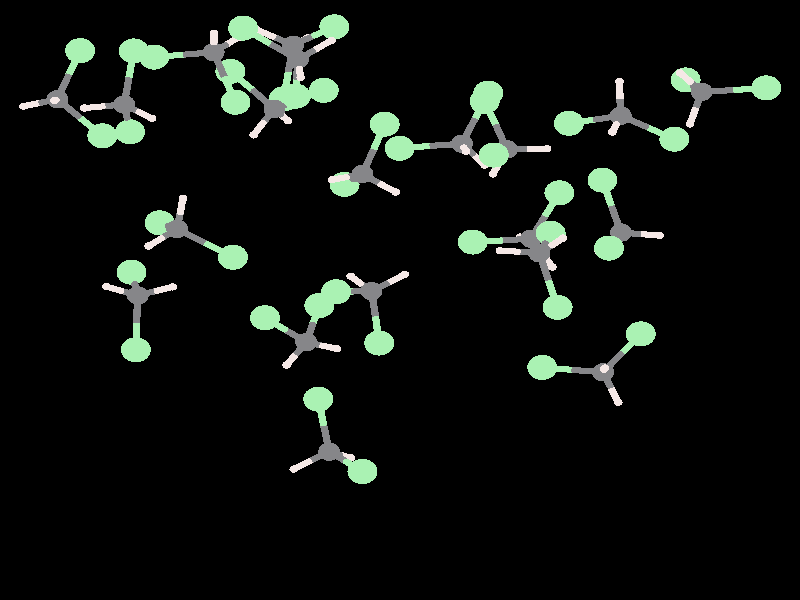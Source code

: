 #include "colors.inc"
#include "finish.inc"

global_settings {assumed_gamma 1 max_trace_level 6}
background {color White transmit 1.0}
camera {orthographic angle 0
  right -21.93*x up 19.66*y
  direction 50.00*z
  location <0,0,50.00> look_at <0,0,0>}


light_source {<  2.00,   3.00,  40.00> color White
  area_light <0.70, 0, 0>, <0, 0.70, 0>, 3, 3
  adaptive 1 jitter}
// no fog
#declare simple = finish {phong 0.7}
#declare pale = finish {ambient 0.5 diffuse 0.85 roughness 0.001 specular 0.200 }
#declare intermediate = finish {ambient 0.3 diffuse 0.6 specular 0.1 roughness 0.04}
#declare vmd = finish {ambient 0.0 diffuse 0.65 phong 0.1 phong_size 40.0 specular 0.5 }
#declare jmol = finish {ambient 0.2 diffuse 0.6 specular 1 roughness 0.001 metallic}
#declare ase2 = finish {ambient 0.05 brilliance 3 diffuse 0.6 metallic specular 0.7 roughness 0.04 reflection 0.15}
#declare ase3 = finish {ambient 0.15 brilliance 2 diffuse 0.6 metallic specular 1.0 roughness 0.001 reflection 0.0}
#declare glass = finish {ambient 0.05 diffuse 0.3 specular 1.0 roughness 0.001}
#declare glass2 = finish {ambient 0.01 diffuse 0.3 specular 1.0 reflection 0.25 roughness 0.001}
#declare Rcell = 0.050;
#declare Rbond = 0.100;

#macro atom(LOC, R, COL, TRANS, FIN)
  sphere{LOC, R texture{pigment{color COL transmit TRANS} finish{FIN}}}
#end
#macro constrain(LOC, R, COL, TRANS FIN)
union{torus{R, Rcell rotate 45*z texture{pigment{color COL transmit TRANS} finish{FIN}}}
     torus{R, Rcell rotate -45*z texture{pigment{color COL transmit TRANS} finish{FIN}}}
     translate LOC}
#end

// no cell vertices
atom(< -2.80,   7.88,  -4.31>, 0.30, rgb <0.24, 0.24, 0.25>, 0.0, jmol) // #0
atom(< -4.30,   8.91,  -4.45>, 0.41, rgb <0.40, 0.89, 0.45>, 0.0, jmol) // #1
atom(< -2.86,   6.68,  -5.63>, 0.41, rgb <0.40, 0.89, 0.45>, 0.0, jmol) // #2
atom(< -2.72,   7.29,  -3.37>, 0.12, rgb <0.91, 0.81, 0.79>, 0.0, jmol) // #3
atom(< -1.88,   8.51,  -4.45>, 0.12, rgb <0.91, 0.81, 0.79>, 0.0, jmol) // #4
atom(< -6.11,   2.33, -12.04>, 0.30, rgb <0.24, 0.24, 0.25>, 0.0, jmol) // #5
atom(< -6.59,   2.53, -13.71>, 0.41, rgb <0.40, 0.89, 0.45>, 0.0, jmol) // #6
atom(< -4.58,   1.40, -11.95>, 0.41, rgb <0.40, 0.89, 0.45>, 0.0, jmol) // #7
atom(< -6.89,   1.77, -11.55>, 0.12, rgb <0.91, 0.81, 0.79>, 0.0, jmol) // #8
atom(< -5.95,   3.33, -11.60>, 0.12, rgb <0.91, 0.81, 0.79>, 0.0, jmol) // #9
atom(< -1.03,   4.13,  -2.97>, 0.30, rgb <0.24, 0.24, 0.25>, 0.0, jmol) // #10
atom(< -0.42,   5.76,  -2.85>, 0.41, rgb <0.40, 0.89, 0.45>, 0.0, jmol) // #11
atom(< -1.52,   3.79,  -4.63>, 0.41, rgb <0.40, 0.89, 0.45>, 0.0, jmol) // #12
atom(< -1.86,   3.94,  -2.28>, 0.12, rgb <0.91, 0.81, 0.79>, 0.0, jmol) // #13
atom(< -0.12,   3.54,  -2.86>, 0.12, rgb <0.91, 0.81, 0.79>, 0.0, jmol) // #14
atom(< -2.57,  -1.38,  -6.16>, 0.30, rgb <0.24, 0.24, 0.25>, 0.0, jmol) // #15
atom(< -3.70,  -0.58,  -5.10>, 0.41, rgb <0.40, 0.89, 0.45>, 0.0, jmol) // #16
atom(< -2.21,  -0.18,  -7.43>, 0.41, rgb <0.40, 0.89, 0.45>, 0.0, jmol) // #17
atom(< -3.11,  -2.13,  -6.54>, 0.12, rgb <0.91, 0.81, 0.79>, 0.0, jmol) // #18
atom(< -1.73,  -1.60,  -5.46>, 0.12, rgb <0.91, 0.81, 0.79>, 0.0, jmol) // #19
atom(< -7.19,   0.15,  -7.04>, 0.30, rgb <0.24, 0.24, 0.25>, 0.0, jmol) // #20
atom(< -7.36,   0.91,  -8.62>, 0.41, rgb <0.40, 0.89, 0.45>, 0.0, jmol) // #21
atom(< -7.24,  -1.63,  -7.17>, 0.41, rgb <0.40, 0.89, 0.45>, 0.0, jmol) // #22
atom(< -8.05,   0.44,  -6.38>, 0.12, rgb <0.91, 0.81, 0.79>, 0.0, jmol) // #23
atom(< -6.23,   0.43,  -6.61>, 0.12, rgb <0.91, 0.81, 0.79>, 0.0, jmol) // #24
atom(< -7.56,   6.41, -15.52>, 0.30, rgb <0.24, 0.24, 0.25>, 0.0, jmol) // #25
atom(< -7.30,   8.16, -15.65>, 0.41, rgb <0.40, 0.89, 0.45>, 0.0, jmol) // #26
atom(< -7.40,   5.51, -17.03>, 0.41, rgb <0.40, 0.89, 0.45>, 0.0, jmol) // #27
atom(< -8.65,   6.29, -15.19>, 0.12, rgb <0.91, 0.81, 0.79>, 0.0, jmol) // #28
atom(< -6.80,   5.95, -14.84>, 0.12, rgb <0.91, 0.81, 0.79>, 0.0, jmol) // #29
atom(<  3.59,   2.01, -16.24>, 0.30, rgb <0.24, 0.24, 0.25>, 0.0, jmol) // #30
atom(<  1.99,   1.90, -15.42>, 0.41, rgb <0.40, 0.89, 0.45>, 0.0, jmol) // #31
atom(<  4.37,   3.51, -15.75>, 0.41, rgb <0.40, 0.89, 0.45>, 0.0, jmol) // #32
atom(<  3.29,   2.06, -17.29>, 0.12, rgb <0.91, 0.81, 0.79>, 0.0, jmol) // #33
atom(<  4.18,   1.08, -16.03>, 0.12, rgb <0.91, 0.81, 0.79>, 0.0, jmol) // #34
atom(<  2.93,   4.94,  -6.39>, 0.30, rgb <0.24, 0.24, 0.25>, 0.0, jmol) // #35
atom(<  2.32,   6.51,  -6.89>, 0.41, rgb <0.40, 0.89, 0.45>, 0.0, jmol) // #36
atom(<  2.57,   4.75,  -4.68>, 0.41, rgb <0.40, 0.89, 0.45>, 0.0, jmol) // #37
atom(<  4.03,   4.96,  -6.48>, 0.12, rgb <0.91, 0.81, 0.79>, 0.0, jmol) // #38
atom(<  2.55,   4.13,  -7.07>, 0.12, rgb <0.91, 0.81, 0.79>, 0.0, jmol) // #39
atom(<  1.70,   5.12, -13.31>, 0.30, rgb <0.24, 0.24, 0.25>, 0.0, jmol) // #40
atom(< -0.01,   4.97, -13.89>, 0.41, rgb <0.40, 0.89, 0.45>, 0.0, jmol) // #41
atom(<  2.42,   6.78, -13.44>, 0.41, rgb <0.40, 0.89, 0.45>, 0.0, jmol) // #42
atom(<  2.32,   4.42, -13.96>, 0.12, rgb <0.91, 0.81, 0.79>, 0.0, jmol) // #43
atom(<  1.81,   4.87, -12.25>, 0.12, rgb <0.91, 0.81, 0.79>, 0.0, jmol) // #44
atom(< -9.39,   6.58, -12.12>, 0.30, rgb <0.24, 0.24, 0.25>, 0.0, jmol) // #45
atom(< -8.16,   5.38, -12.60>, 0.41, rgb <0.40, 0.89, 0.45>, 0.0, jmol) // #46
atom(< -8.77,   8.17, -12.61>, 0.41, rgb <0.40, 0.89, 0.45>, 0.0, jmol) // #47
atom(< -9.47,   6.54, -11.00>, 0.12, rgb <0.91, 0.81, 0.79>, 0.0, jmol) // #48
atom(<-10.32,   6.35, -12.64>, 0.12, rgb <0.91, 0.81, 0.79>, 0.0, jmol) // #49
atom(< -5.11,   8.12,  -9.13>, 0.30, rgb <0.24, 0.24, 0.25>, 0.0, jmol) // #50
atom(< -4.51,   6.48,  -8.72>, 0.41, rgb <0.40, 0.89, 0.45>, 0.0, jmol) // #51
atom(< -6.74,   7.96,  -9.79>, 0.41, rgb <0.40, 0.89, 0.45>, 0.0, jmol) // #52
atom(< -4.44,   8.60,  -9.89>, 0.12, rgb <0.91, 0.81, 0.79>, 0.0, jmol) // #53
atom(< -5.10,   8.74,  -8.22>, 0.12, rgb <0.91, 0.81, 0.79>, 0.0, jmol) // #54
atom(<  3.82,   1.53,  -5.08>, 0.30, rgb <0.24, 0.24, 0.25>, 0.0, jmol) // #55
atom(<  4.32,  -0.24,  -5.18>, 0.41, rgb <0.40, 0.89, 0.45>, 0.0, jmol) // #56
atom(<  4.13,   2.19,  -6.69>, 0.41, rgb <0.40, 0.89, 0.45>, 0.0, jmol) // #57
atom(<  4.47,   2.03,  -4.27>, 0.12, rgb <0.91, 0.81, 0.79>, 0.0, jmol) // #58
atom(<  2.74,   1.62,  -4.77>, 0.12, rgb <0.91, 0.81, 0.79>, 0.0, jmol) // #59
atom(< -1.94,  -4.97,  -9.24>, 0.30, rgb <0.24, 0.24, 0.25>, 0.0, jmol) // #60
atom(< -1.03,  -5.62,  -7.79>, 0.41, rgb <0.40, 0.89, 0.45>, 0.0, jmol) // #61
atom(< -2.24,  -3.25,  -8.92>, 0.41, rgb <0.40, 0.89, 0.45>, 0.0, jmol) // #62
atom(< -2.91,  -5.54,  -9.32>, 0.12, rgb <0.91, 0.81, 0.79>, 0.0, jmol) // #63
atom(< -1.35,  -5.17, -10.19>, 0.12, rgb <0.91, 0.81, 0.79>, 0.0, jmol) // #64
atom(< -3.44,   6.26, -12.16>, 0.30, rgb <0.24, 0.24, 0.25>, 0.0, jmol) // #65
atom(< -2.09,   6.87, -11.08>, 0.41, rgb <0.40, 0.89, 0.45>, 0.0, jmol) // #66
atom(< -4.65,   7.49, -12.80>, 0.41, rgb <0.40, 0.89, 0.45>, 0.0, jmol) // #67
atom(< -4.01,   5.41, -11.60>, 0.12, rgb <0.91, 0.81, 0.79>, 0.0, jmol) // #68
atom(< -3.07,   5.87, -13.09>, 0.12, rgb <0.91, 0.81, 0.79>, 0.0, jmol) // #69
atom(<  8.27,   6.82, -13.87>, 0.30, rgb <0.24, 0.24, 0.25>, 0.0, jmol) // #70
atom(< 10.04,   6.95, -13.56>, 0.41, rgb <0.40, 0.89, 0.45>, 0.0, jmol) // #71
atom(<  7.83,   7.21, -15.55>, 0.41, rgb <0.40, 0.89, 0.45>, 0.0, jmol) // #72
atom(<  7.68,   7.44, -13.18>, 0.12, rgb <0.91, 0.81, 0.79>, 0.0, jmol) // #73
atom(<  7.95,   5.77, -13.70>, 0.12, rgb <0.91, 0.81, 0.79>, 0.0, jmol) // #74
atom(< -0.78,   0.29, -13.92>, 0.30, rgb <0.24, 0.24, 0.25>, 0.0, jmol) // #75
atom(< -1.75,   0.27, -15.37>, 0.41, rgb <0.40, 0.89, 0.45>, 0.0, jmol) // #76
atom(< -0.57,  -1.41, -13.40>, 0.41, rgb <0.40, 0.89, 0.45>, 0.0, jmol) // #77
atom(< -1.35,   0.78, -13.10>, 0.12, rgb <0.91, 0.81, 0.79>, 0.0, jmol) // #78
atom(<  0.13,   0.84, -14.15>, 0.12, rgb <0.91, 0.81, 0.79>, 0.0, jmol) // #79
atom(< -2.93,   8.36, -16.23>, 0.30, rgb <0.24, 0.24, 0.25>, 0.0, jmol) // #80
atom(< -1.80,   8.95, -15.00>, 0.41, rgb <0.40, 0.89, 0.45>, 0.0, jmol) // #81
atom(< -3.19,   6.59, -16.10>, 0.41, rgb <0.40, 0.89, 0.45>, 0.0, jmol) // #82
atom(< -2.53,   8.59, -17.27>, 0.12, rgb <0.91, 0.81, 0.79>, 0.0, jmol) // #83
atom(< -3.92,   8.85, -16.14>, 0.12, rgb <0.91, 0.81, 0.79>, 0.0, jmol) // #84
atom(<  5.57,  -2.37, -12.80>, 0.30, rgb <0.24, 0.24, 0.25>, 0.0, jmol) // #85
atom(<  3.90,  -2.21, -13.44>, 0.41, rgb <0.40, 0.89, 0.45>, 0.0, jmol) // #86
atom(<  6.60,  -1.11, -13.55>, 0.41, rgb <0.40, 0.89, 0.45>, 0.0, jmol) // #87
atom(<  5.98,  -3.35, -13.15>, 0.12, rgb <0.91, 0.81, 0.79>, 0.0, jmol) // #88
atom(<  5.61,  -2.23, -11.72>, 0.12, rgb <0.91, 0.81, 0.79>, 0.0, jmol) // #89
atom(<  6.06,   2.21, -12.17>, 0.30, rgb <0.24, 0.24, 0.25>, 0.0, jmol) // #90
atom(<  5.55,   3.93, -12.51>, 0.41, rgb <0.40, 0.89, 0.45>, 0.0, jmol) // #91
atom(<  5.73,   1.70, -10.45>, 0.41, rgb <0.40, 0.89, 0.45>, 0.0, jmol) // #92
atom(<  7.12,   2.11, -12.38>, 0.12, rgb <0.91, 0.81, 0.79>, 0.0, jmol) // #93
atom(<  5.45,   1.58, -12.83>, 0.12, rgb <0.91, 0.81, 0.79>, 0.0, jmol) // #94
atom(<  6.05,   6.04,  -9.15>, 0.30, rgb <0.24, 0.24, 0.25>, 0.0, jmol) // #95
atom(<  4.63,   5.79, -10.19>, 0.41, rgb <0.40, 0.89, 0.45>, 0.0, jmol) // #96
atom(<  7.52,   5.27,  -9.86>, 0.41, rgb <0.40, 0.89, 0.45>, 0.0, jmol) // #97
atom(<  5.82,   5.50,  -8.22>, 0.12, rgb <0.91, 0.81, 0.79>, 0.0, jmol) // #98
atom(<  6.02,   7.16,  -9.09>, 0.12, rgb <0.91, 0.81, 0.79>, 0.0, jmol) // #99
cylinder {< -2.80,   7.88,  -4.31>, < -2.83,   7.28,  -4.97>, Rbond texture{pigment {color rgb <0.24, 0.24, 0.25> transmit 0.0} finish{jmol}}}
cylinder {< -2.86,   6.68,  -5.63>, < -2.83,   7.28,  -4.97>, Rbond texture{pigment {color rgb <0.40, 0.89, 0.45> transmit 0.0} finish{jmol}}}
cylinder {< -2.80,   7.88,  -4.31>, < -3.55,   8.39,  -4.38>, Rbond texture{pigment {color rgb <0.24, 0.24, 0.25> transmit 0.0} finish{jmol}}}
cylinder {< -4.30,   8.91,  -4.45>, < -3.55,   8.39,  -4.38>, Rbond texture{pigment {color rgb <0.40, 0.89, 0.45> transmit 0.0} finish{jmol}}}
cylinder {< -2.80,   7.88,  -4.31>, < -2.34,   8.19,  -4.38>, Rbond texture{pigment {color rgb <0.24, 0.24, 0.25> transmit 0.0} finish{jmol}}}
cylinder {< -1.88,   8.51,  -4.45>, < -2.34,   8.19,  -4.38>, Rbond texture{pigment {color rgb <0.91, 0.81, 0.79> transmit 0.0} finish{jmol}}}
cylinder {< -2.80,   7.88,  -4.31>, < -2.76,   7.59,  -3.84>, Rbond texture{pigment {color rgb <0.24, 0.24, 0.25> transmit 0.0} finish{jmol}}}
cylinder {< -2.72,   7.29,  -3.37>, < -2.76,   7.59,  -3.84>, Rbond texture{pigment {color rgb <0.91, 0.81, 0.79> transmit 0.0} finish{jmol}}}
cylinder {< -6.11,   2.33, -12.04>, < -6.35,   2.43, -12.87>, Rbond texture{pigment {color rgb <0.24, 0.24, 0.25> transmit 0.0} finish{jmol}}}
cylinder {< -6.59,   2.53, -13.71>, < -6.35,   2.43, -12.87>, Rbond texture{pigment {color rgb <0.40, 0.89, 0.45> transmit 0.0} finish{jmol}}}
cylinder {< -6.11,   2.33, -12.04>, < -6.50,   2.05, -11.79>, Rbond texture{pigment {color rgb <0.24, 0.24, 0.25> transmit 0.0} finish{jmol}}}
cylinder {< -6.89,   1.77, -11.55>, < -6.50,   2.05, -11.79>, Rbond texture{pigment {color rgb <0.91, 0.81, 0.79> transmit 0.0} finish{jmol}}}
cylinder {< -6.11,   2.33, -12.04>, < -6.03,   2.83, -11.82>, Rbond texture{pigment {color rgb <0.24, 0.24, 0.25> transmit 0.0} finish{jmol}}}
cylinder {< -5.95,   3.33, -11.60>, < -6.03,   2.83, -11.82>, Rbond texture{pigment {color rgb <0.91, 0.81, 0.79> transmit 0.0} finish{jmol}}}
cylinder {< -6.11,   2.33, -12.04>, < -5.35,   1.87, -11.99>, Rbond texture{pigment {color rgb <0.24, 0.24, 0.25> transmit 0.0} finish{jmol}}}
cylinder {< -4.58,   1.40, -11.95>, < -5.35,   1.87, -11.99>, Rbond texture{pigment {color rgb <0.40, 0.89, 0.45> transmit 0.0} finish{jmol}}}
cylinder {< -1.03,   4.13,  -2.97>, < -1.44,   4.03,  -2.62>, Rbond texture{pigment {color rgb <0.24, 0.24, 0.25> transmit 0.0} finish{jmol}}}
cylinder {< -1.86,   3.94,  -2.28>, < -1.44,   4.03,  -2.62>, Rbond texture{pigment {color rgb <0.91, 0.81, 0.79> transmit 0.0} finish{jmol}}}
cylinder {< -1.03,   4.13,  -2.97>, < -0.72,   4.94,  -2.91>, Rbond texture{pigment {color rgb <0.24, 0.24, 0.25> transmit 0.0} finish{jmol}}}
cylinder {< -0.42,   5.76,  -2.85>, < -0.72,   4.94,  -2.91>, Rbond texture{pigment {color rgb <0.40, 0.89, 0.45> transmit 0.0} finish{jmol}}}
cylinder {< -1.03,   4.13,  -2.97>, < -1.28,   3.96,  -3.80>, Rbond texture{pigment {color rgb <0.24, 0.24, 0.25> transmit 0.0} finish{jmol}}}
cylinder {< -1.52,   3.79,  -4.63>, < -1.28,   3.96,  -3.80>, Rbond texture{pigment {color rgb <0.40, 0.89, 0.45> transmit 0.0} finish{jmol}}}
cylinder {< -1.03,   4.13,  -2.97>, < -0.58,   3.83,  -2.91>, Rbond texture{pigment {color rgb <0.24, 0.24, 0.25> transmit 0.0} finish{jmol}}}
cylinder {< -0.12,   3.54,  -2.86>, < -0.58,   3.83,  -2.91>, Rbond texture{pigment {color rgb <0.91, 0.81, 0.79> transmit 0.0} finish{jmol}}}
cylinder {< -2.57,  -1.38,  -6.16>, < -3.14,  -0.98,  -5.63>, Rbond texture{pigment {color rgb <0.24, 0.24, 0.25> transmit 0.0} finish{jmol}}}
cylinder {< -3.70,  -0.58,  -5.10>, < -3.14,  -0.98,  -5.63>, Rbond texture{pigment {color rgb <0.40, 0.89, 0.45> transmit 0.0} finish{jmol}}}
cylinder {< -2.57,  -1.38,  -6.16>, < -2.39,  -0.78,  -6.79>, Rbond texture{pigment {color rgb <0.24, 0.24, 0.25> transmit 0.0} finish{jmol}}}
cylinder {< -2.21,  -0.18,  -7.43>, < -2.39,  -0.78,  -6.79>, Rbond texture{pigment {color rgb <0.40, 0.89, 0.45> transmit 0.0} finish{jmol}}}
cylinder {< -2.57,  -1.38,  -6.16>, < -2.84,  -1.76,  -6.35>, Rbond texture{pigment {color rgb <0.24, 0.24, 0.25> transmit 0.0} finish{jmol}}}
cylinder {< -3.11,  -2.13,  -6.54>, < -2.84,  -1.76,  -6.35>, Rbond texture{pigment {color rgb <0.91, 0.81, 0.79> transmit 0.0} finish{jmol}}}
cylinder {< -2.57,  -1.38,  -6.16>, < -2.15,  -1.49,  -5.81>, Rbond texture{pigment {color rgb <0.24, 0.24, 0.25> transmit 0.0} finish{jmol}}}
cylinder {< -1.73,  -1.60,  -5.46>, < -2.15,  -1.49,  -5.81>, Rbond texture{pigment {color rgb <0.91, 0.81, 0.79> transmit 0.0} finish{jmol}}}
cylinder {< -7.19,   0.15,  -7.04>, < -7.27,   0.53,  -7.83>, Rbond texture{pigment {color rgb <0.24, 0.24, 0.25> transmit 0.0} finish{jmol}}}
cylinder {< -7.36,   0.91,  -8.62>, < -7.27,   0.53,  -7.83>, Rbond texture{pigment {color rgb <0.40, 0.89, 0.45> transmit 0.0} finish{jmol}}}
cylinder {< -7.19,   0.15,  -7.04>, < -7.62,   0.29,  -6.71>, Rbond texture{pigment {color rgb <0.24, 0.24, 0.25> transmit 0.0} finish{jmol}}}
cylinder {< -8.05,   0.44,  -6.38>, < -7.62,   0.29,  -6.71>, Rbond texture{pigment {color rgb <0.91, 0.81, 0.79> transmit 0.0} finish{jmol}}}
cylinder {< -7.19,   0.15,  -7.04>, < -6.71,   0.29,  -6.82>, Rbond texture{pigment {color rgb <0.24, 0.24, 0.25> transmit 0.0} finish{jmol}}}
cylinder {< -6.23,   0.43,  -6.61>, < -6.71,   0.29,  -6.82>, Rbond texture{pigment {color rgb <0.91, 0.81, 0.79> transmit 0.0} finish{jmol}}}
cylinder {< -7.19,   0.15,  -7.04>, < -7.22,  -0.74,  -7.11>, Rbond texture{pigment {color rgb <0.24, 0.24, 0.25> transmit 0.0} finish{jmol}}}
cylinder {< -7.24,  -1.63,  -7.17>, < -7.22,  -0.74,  -7.11>, Rbond texture{pigment {color rgb <0.40, 0.89, 0.45> transmit 0.0} finish{jmol}}}
cylinder {< -7.56,   6.41, -15.52>, < -7.43,   7.29, -15.58>, Rbond texture{pigment {color rgb <0.24, 0.24, 0.25> transmit 0.0} finish{jmol}}}
cylinder {< -7.30,   8.16, -15.65>, < -7.43,   7.29, -15.58>, Rbond texture{pigment {color rgb <0.40, 0.89, 0.45> transmit 0.0} finish{jmol}}}
cylinder {< -7.56,   6.41, -15.52>, < -8.10,   6.35, -15.35>, Rbond texture{pigment {color rgb <0.24, 0.24, 0.25> transmit 0.0} finish{jmol}}}
cylinder {< -8.65,   6.29, -15.19>, < -8.10,   6.35, -15.35>, Rbond texture{pigment {color rgb <0.91, 0.81, 0.79> transmit 0.0} finish{jmol}}}
cylinder {< -7.56,   6.41, -15.52>, < -7.18,   6.18, -15.18>, Rbond texture{pigment {color rgb <0.24, 0.24, 0.25> transmit 0.0} finish{jmol}}}
cylinder {< -6.80,   5.95, -14.84>, < -7.18,   6.18, -15.18>, Rbond texture{pigment {color rgb <0.91, 0.81, 0.79> transmit 0.0} finish{jmol}}}
cylinder {< -7.56,   6.41, -15.52>, < -7.48,   5.96, -16.27>, Rbond texture{pigment {color rgb <0.24, 0.24, 0.25> transmit 0.0} finish{jmol}}}
cylinder {< -7.40,   5.51, -17.03>, < -7.48,   5.96, -16.27>, Rbond texture{pigment {color rgb <0.40, 0.89, 0.45> transmit 0.0} finish{jmol}}}
cylinder {<  3.59,   2.01, -16.24>, <  2.79,   1.95, -15.83>, Rbond texture{pigment {color rgb <0.24, 0.24, 0.25> transmit 0.0} finish{jmol}}}
cylinder {<  1.99,   1.90, -15.42>, <  2.79,   1.95, -15.83>, Rbond texture{pigment {color rgb <0.40, 0.89, 0.45> transmit 0.0} finish{jmol}}}
cylinder {<  3.59,   2.01, -16.24>, <  3.44,   2.04, -16.77>, Rbond texture{pigment {color rgb <0.24, 0.24, 0.25> transmit 0.0} finish{jmol}}}
cylinder {<  3.29,   2.06, -17.29>, <  3.44,   2.04, -16.77>, Rbond texture{pigment {color rgb <0.91, 0.81, 0.79> transmit 0.0} finish{jmol}}}
cylinder {<  3.59,   2.01, -16.24>, <  3.89,   1.54, -16.13>, Rbond texture{pigment {color rgb <0.24, 0.24, 0.25> transmit 0.0} finish{jmol}}}
cylinder {<  4.18,   1.08, -16.03>, <  3.89,   1.54, -16.13>, Rbond texture{pigment {color rgb <0.91, 0.81, 0.79> transmit 0.0} finish{jmol}}}
cylinder {<  3.59,   2.01, -16.24>, <  3.98,   2.76, -16.00>, Rbond texture{pigment {color rgb <0.24, 0.24, 0.25> transmit 0.0} finish{jmol}}}
cylinder {<  4.37,   3.51, -15.75>, <  3.98,   2.76, -16.00>, Rbond texture{pigment {color rgb <0.40, 0.89, 0.45> transmit 0.0} finish{jmol}}}
cylinder {<  2.93,   4.94,  -6.39>, <  2.63,   5.73,  -6.64>, Rbond texture{pigment {color rgb <0.24, 0.24, 0.25> transmit 0.0} finish{jmol}}}
cylinder {<  2.32,   6.51,  -6.89>, <  2.63,   5.73,  -6.64>, Rbond texture{pigment {color rgb <0.40, 0.89, 0.45> transmit 0.0} finish{jmol}}}
cylinder {<  2.93,   4.94,  -6.39>, <  3.48,   4.95,  -6.44>, Rbond texture{pigment {color rgb <0.24, 0.24, 0.25> transmit 0.0} finish{jmol}}}
cylinder {<  4.03,   4.96,  -6.48>, <  3.48,   4.95,  -6.44>, Rbond texture{pigment {color rgb <0.91, 0.81, 0.79> transmit 0.0} finish{jmol}}}
cylinder {<  2.93,   4.94,  -6.39>, <  2.75,   4.85,  -5.53>, Rbond texture{pigment {color rgb <0.24, 0.24, 0.25> transmit 0.0} finish{jmol}}}
cylinder {<  2.57,   4.75,  -4.68>, <  2.75,   4.85,  -5.53>, Rbond texture{pigment {color rgb <0.40, 0.89, 0.45> transmit 0.0} finish{jmol}}}
cylinder {<  2.93,   4.94,  -6.39>, <  2.74,   4.54,  -6.73>, Rbond texture{pigment {color rgb <0.24, 0.24, 0.25> transmit 0.0} finish{jmol}}}
cylinder {<  2.55,   4.13,  -7.07>, <  2.74,   4.54,  -6.73>, Rbond texture{pigment {color rgb <0.91, 0.81, 0.79> transmit 0.0} finish{jmol}}}
cylinder {<  1.70,   5.12, -13.31>, <  0.84,   5.05, -13.60>, Rbond texture{pigment {color rgb <0.24, 0.24, 0.25> transmit 0.0} finish{jmol}}}
cylinder {< -0.01,   4.97, -13.89>, <  0.84,   5.05, -13.60>, Rbond texture{pigment {color rgb <0.40, 0.89, 0.45> transmit 0.0} finish{jmol}}}
cylinder {<  1.70,   5.12, -13.31>, <  2.06,   5.95, -13.38>, Rbond texture{pigment {color rgb <0.24, 0.24, 0.25> transmit 0.0} finish{jmol}}}
cylinder {<  2.42,   6.78, -13.44>, <  2.06,   5.95, -13.38>, Rbond texture{pigment {color rgb <0.40, 0.89, 0.45> transmit 0.0} finish{jmol}}}
cylinder {<  1.70,   5.12, -13.31>, <  2.01,   4.77, -13.64>, Rbond texture{pigment {color rgb <0.24, 0.24, 0.25> transmit 0.0} finish{jmol}}}
cylinder {<  2.32,   4.42, -13.96>, <  2.01,   4.77, -13.64>, Rbond texture{pigment {color rgb <0.91, 0.81, 0.79> transmit 0.0} finish{jmol}}}
cylinder {<  1.70,   5.12, -13.31>, <  1.75,   5.00, -12.78>, Rbond texture{pigment {color rgb <0.24, 0.24, 0.25> transmit 0.0} finish{jmol}}}
cylinder {<  1.81,   4.87, -12.25>, <  1.75,   5.00, -12.78>, Rbond texture{pigment {color rgb <0.91, 0.81, 0.79> transmit 0.0} finish{jmol}}}
cylinder {< -9.39,   6.58, -12.12>, < -9.08,   7.38, -12.37>, Rbond texture{pigment {color rgb <0.24, 0.24, 0.25> transmit 0.0} finish{jmol}}}
cylinder {< -8.77,   8.17, -12.61>, < -9.08,   7.38, -12.37>, Rbond texture{pigment {color rgb <0.40, 0.89, 0.45> transmit 0.0} finish{jmol}}}
cylinder {< -9.39,   6.58, -12.12>, < -9.86,   6.46, -12.38>, Rbond texture{pigment {color rgb <0.24, 0.24, 0.25> transmit 0.0} finish{jmol}}}
cylinder {<-10.32,   6.35, -12.64>, < -9.86,   6.46, -12.38>, Rbond texture{pigment {color rgb <0.91, 0.81, 0.79> transmit 0.0} finish{jmol}}}
cylinder {< -9.39,   6.58, -12.12>, < -8.78,   5.98, -12.36>, Rbond texture{pigment {color rgb <0.24, 0.24, 0.25> transmit 0.0} finish{jmol}}}
cylinder {< -8.16,   5.38, -12.60>, < -8.78,   5.98, -12.36>, Rbond texture{pigment {color rgb <0.40, 0.89, 0.45> transmit 0.0} finish{jmol}}}
cylinder {< -9.39,   6.58, -12.12>, < -9.43,   6.56, -11.56>, Rbond texture{pigment {color rgb <0.24, 0.24, 0.25> transmit 0.0} finish{jmol}}}
cylinder {< -9.47,   6.54, -11.00>, < -9.43,   6.56, -11.56>, Rbond texture{pigment {color rgb <0.91, 0.81, 0.79> transmit 0.0} finish{jmol}}}
cylinder {< -5.11,   8.12,  -9.13>, < -4.77,   8.36,  -9.51>, Rbond texture{pigment {color rgb <0.24, 0.24, 0.25> transmit 0.0} finish{jmol}}}
cylinder {< -4.44,   8.60,  -9.89>, < -4.77,   8.36,  -9.51>, Rbond texture{pigment {color rgb <0.91, 0.81, 0.79> transmit 0.0} finish{jmol}}}
cylinder {< -5.11,   8.12,  -9.13>, < -5.92,   8.04,  -9.46>, Rbond texture{pigment {color rgb <0.24, 0.24, 0.25> transmit 0.0} finish{jmol}}}
cylinder {< -6.74,   7.96,  -9.79>, < -5.92,   8.04,  -9.46>, Rbond texture{pigment {color rgb <0.40, 0.89, 0.45> transmit 0.0} finish{jmol}}}
cylinder {< -5.11,   8.12,  -9.13>, < -5.10,   8.43,  -8.67>, Rbond texture{pigment {color rgb <0.24, 0.24, 0.25> transmit 0.0} finish{jmol}}}
cylinder {< -5.10,   8.74,  -8.22>, < -5.10,   8.43,  -8.67>, Rbond texture{pigment {color rgb <0.91, 0.81, 0.79> transmit 0.0} finish{jmol}}}
cylinder {< -5.11,   8.12,  -9.13>, < -4.81,   7.30,  -8.93>, Rbond texture{pigment {color rgb <0.24, 0.24, 0.25> transmit 0.0} finish{jmol}}}
cylinder {< -4.51,   6.48,  -8.72>, < -4.81,   7.30,  -8.93>, Rbond texture{pigment {color rgb <0.40, 0.89, 0.45> transmit 0.0} finish{jmol}}}
cylinder {<  3.82,   1.53,  -5.08>, <  4.15,   1.78,  -4.68>, Rbond texture{pigment {color rgb <0.24, 0.24, 0.25> transmit 0.0} finish{jmol}}}
cylinder {<  4.47,   2.03,  -4.27>, <  4.15,   1.78,  -4.68>, Rbond texture{pigment {color rgb <0.91, 0.81, 0.79> transmit 0.0} finish{jmol}}}
cylinder {<  3.82,   1.53,  -5.08>, <  3.98,   1.86,  -5.88>, Rbond texture{pigment {color rgb <0.24, 0.24, 0.25> transmit 0.0} finish{jmol}}}
cylinder {<  4.13,   2.19,  -6.69>, <  3.98,   1.86,  -5.88>, Rbond texture{pigment {color rgb <0.40, 0.89, 0.45> transmit 0.0} finish{jmol}}}
cylinder {<  3.82,   1.53,  -5.08>, <  3.28,   1.58,  -4.92>, Rbond texture{pigment {color rgb <0.24, 0.24, 0.25> transmit 0.0} finish{jmol}}}
cylinder {<  2.74,   1.62,  -4.77>, <  3.28,   1.58,  -4.92>, Rbond texture{pigment {color rgb <0.91, 0.81, 0.79> transmit 0.0} finish{jmol}}}
cylinder {<  3.82,   1.53,  -5.08>, <  4.07,   0.65,  -5.13>, Rbond texture{pigment {color rgb <0.24, 0.24, 0.25> transmit 0.0} finish{jmol}}}
cylinder {<  4.32,  -0.24,  -5.18>, <  4.07,   0.65,  -5.13>, Rbond texture{pigment {color rgb <0.40, 0.89, 0.45> transmit 0.0} finish{jmol}}}
cylinder {< -1.94,  -4.97,  -9.24>, < -2.09,  -4.11,  -9.08>, Rbond texture{pigment {color rgb <0.24, 0.24, 0.25> transmit 0.0} finish{jmol}}}
cylinder {< -2.24,  -3.25,  -8.92>, < -2.09,  -4.11,  -9.08>, Rbond texture{pigment {color rgb <0.40, 0.89, 0.45> transmit 0.0} finish{jmol}}}
cylinder {< -1.94,  -4.97,  -9.24>, < -2.42,  -5.25,  -9.28>, Rbond texture{pigment {color rgb <0.24, 0.24, 0.25> transmit 0.0} finish{jmol}}}
cylinder {< -2.91,  -5.54,  -9.32>, < -2.42,  -5.25,  -9.28>, Rbond texture{pigment {color rgb <0.91, 0.81, 0.79> transmit 0.0} finish{jmol}}}
cylinder {< -1.94,  -4.97,  -9.24>, < -1.48,  -5.29,  -8.52>, Rbond texture{pigment {color rgb <0.24, 0.24, 0.25> transmit 0.0} finish{jmol}}}
cylinder {< -1.03,  -5.62,  -7.79>, < -1.48,  -5.29,  -8.52>, Rbond texture{pigment {color rgb <0.40, 0.89, 0.45> transmit 0.0} finish{jmol}}}
cylinder {< -1.94,  -4.97,  -9.24>, < -1.64,  -5.07,  -9.71>, Rbond texture{pigment {color rgb <0.24, 0.24, 0.25> transmit 0.0} finish{jmol}}}
cylinder {< -1.35,  -5.17, -10.19>, < -1.64,  -5.07,  -9.71>, Rbond texture{pigment {color rgb <0.91, 0.81, 0.79> transmit 0.0} finish{jmol}}}
cylinder {< -3.44,   6.26, -12.16>, < -2.76,   6.57, -11.62>, Rbond texture{pigment {color rgb <0.24, 0.24, 0.25> transmit 0.0} finish{jmol}}}
cylinder {< -2.09,   6.87, -11.08>, < -2.76,   6.57, -11.62>, Rbond texture{pigment {color rgb <0.40, 0.89, 0.45> transmit 0.0} finish{jmol}}}
cylinder {< -3.44,   6.26, -12.16>, < -4.04,   6.88, -12.48>, Rbond texture{pigment {color rgb <0.24, 0.24, 0.25> transmit 0.0} finish{jmol}}}
cylinder {< -4.65,   7.49, -12.80>, < -4.04,   6.88, -12.48>, Rbond texture{pigment {color rgb <0.40, 0.89, 0.45> transmit 0.0} finish{jmol}}}
cylinder {< -3.44,   6.26, -12.16>, < -3.73,   5.84, -11.88>, Rbond texture{pigment {color rgb <0.24, 0.24, 0.25> transmit 0.0} finish{jmol}}}
cylinder {< -4.01,   5.41, -11.60>, < -3.73,   5.84, -11.88>, Rbond texture{pigment {color rgb <0.91, 0.81, 0.79> transmit 0.0} finish{jmol}}}
cylinder {< -3.44,   6.26, -12.16>, < -3.26,   6.07, -12.62>, Rbond texture{pigment {color rgb <0.24, 0.24, 0.25> transmit 0.0} finish{jmol}}}
cylinder {< -3.07,   5.87, -13.09>, < -3.26,   6.07, -12.62>, Rbond texture{pigment {color rgb <0.91, 0.81, 0.79> transmit 0.0} finish{jmol}}}
cylinder {<  8.27,   6.82, -13.87>, <  8.05,   7.01, -14.71>, Rbond texture{pigment {color rgb <0.24, 0.24, 0.25> transmit 0.0} finish{jmol}}}
cylinder {<  7.83,   7.21, -15.55>, <  8.05,   7.01, -14.71>, Rbond texture{pigment {color rgb <0.40, 0.89, 0.45> transmit 0.0} finish{jmol}}}
cylinder {<  8.27,   6.82, -13.87>, <  7.98,   7.13, -13.53>, Rbond texture{pigment {color rgb <0.24, 0.24, 0.25> transmit 0.0} finish{jmol}}}
cylinder {<  7.68,   7.44, -13.18>, <  7.98,   7.13, -13.53>, Rbond texture{pigment {color rgb <0.91, 0.81, 0.79> transmit 0.0} finish{jmol}}}
cylinder {<  8.27,   6.82, -13.87>, <  8.11,   6.29, -13.78>, Rbond texture{pigment {color rgb <0.24, 0.24, 0.25> transmit 0.0} finish{jmol}}}
cylinder {<  7.95,   5.77, -13.70>, <  8.11,   6.29, -13.78>, Rbond texture{pigment {color rgb <0.91, 0.81, 0.79> transmit 0.0} finish{jmol}}}
cylinder {<  8.27,   6.82, -13.87>, <  9.15,   6.88, -13.71>, Rbond texture{pigment {color rgb <0.24, 0.24, 0.25> transmit 0.0} finish{jmol}}}
cylinder {< 10.04,   6.95, -13.56>, <  9.15,   6.88, -13.71>, Rbond texture{pigment {color rgb <0.40, 0.89, 0.45> transmit 0.0} finish{jmol}}}
cylinder {< -0.78,   0.29, -13.92>, < -1.27,   0.28, -14.65>, Rbond texture{pigment {color rgb <0.24, 0.24, 0.25> transmit 0.0} finish{jmol}}}
cylinder {< -1.75,   0.27, -15.37>, < -1.27,   0.28, -14.65>, Rbond texture{pigment {color rgb <0.40, 0.89, 0.45> transmit 0.0} finish{jmol}}}
cylinder {< -0.78,   0.29, -13.92>, < -0.67,  -0.56, -13.66>, Rbond texture{pigment {color rgb <0.24, 0.24, 0.25> transmit 0.0} finish{jmol}}}
cylinder {< -0.57,  -1.41, -13.40>, < -0.67,  -0.56, -13.66>, Rbond texture{pigment {color rgb <0.40, 0.89, 0.45> transmit 0.0} finish{jmol}}}
cylinder {< -0.78,   0.29, -13.92>, < -1.07,   0.53, -13.51>, Rbond texture{pigment {color rgb <0.24, 0.24, 0.25> transmit 0.0} finish{jmol}}}
cylinder {< -1.35,   0.78, -13.10>, < -1.07,   0.53, -13.51>, Rbond texture{pigment {color rgb <0.91, 0.81, 0.79> transmit 0.0} finish{jmol}}}
cylinder {< -0.78,   0.29, -13.92>, < -0.32,   0.56, -14.04>, Rbond texture{pigment {color rgb <0.24, 0.24, 0.25> transmit 0.0} finish{jmol}}}
cylinder {<  0.13,   0.84, -14.15>, < -0.32,   0.56, -14.04>, Rbond texture{pigment {color rgb <0.91, 0.81, 0.79> transmit 0.0} finish{jmol}}}
cylinder {< -2.93,   8.36, -16.23>, < -2.36,   8.66, -15.62>, Rbond texture{pigment {color rgb <0.24, 0.24, 0.25> transmit 0.0} finish{jmol}}}
cylinder {< -1.80,   8.95, -15.00>, < -2.36,   8.66, -15.62>, Rbond texture{pigment {color rgb <0.40, 0.89, 0.45> transmit 0.0} finish{jmol}}}
cylinder {< -2.93,   8.36, -16.23>, < -2.73,   8.47, -16.75>, Rbond texture{pigment {color rgb <0.24, 0.24, 0.25> transmit 0.0} finish{jmol}}}
cylinder {< -2.53,   8.59, -17.27>, < -2.73,   8.47, -16.75>, Rbond texture{pigment {color rgb <0.91, 0.81, 0.79> transmit 0.0} finish{jmol}}}
cylinder {< -2.93,   8.36, -16.23>, < -3.42,   8.60, -16.19>, Rbond texture{pigment {color rgb <0.24, 0.24, 0.25> transmit 0.0} finish{jmol}}}
cylinder {< -3.92,   8.85, -16.14>, < -3.42,   8.60, -16.19>, Rbond texture{pigment {color rgb <0.91, 0.81, 0.79> transmit 0.0} finish{jmol}}}
cylinder {< -2.93,   8.36, -16.23>, < -3.06,   7.47, -16.17>, Rbond texture{pigment {color rgb <0.24, 0.24, 0.25> transmit 0.0} finish{jmol}}}
cylinder {< -3.19,   6.59, -16.10>, < -3.06,   7.47, -16.17>, Rbond texture{pigment {color rgb <0.40, 0.89, 0.45> transmit 0.0} finish{jmol}}}
cylinder {<  5.57,  -2.37, -12.80>, <  4.73,  -2.29, -13.12>, Rbond texture{pigment {color rgb <0.24, 0.24, 0.25> transmit 0.0} finish{jmol}}}
cylinder {<  3.90,  -2.21, -13.44>, <  4.73,  -2.29, -13.12>, Rbond texture{pigment {color rgb <0.40, 0.89, 0.45> transmit 0.0} finish{jmol}}}
cylinder {<  5.57,  -2.37, -12.80>, <  5.78,  -2.86, -12.98>, Rbond texture{pigment {color rgb <0.24, 0.24, 0.25> transmit 0.0} finish{jmol}}}
cylinder {<  5.98,  -3.35, -13.15>, <  5.78,  -2.86, -12.98>, Rbond texture{pigment {color rgb <0.91, 0.81, 0.79> transmit 0.0} finish{jmol}}}
cylinder {<  5.57,  -2.37, -12.80>, <  6.08,  -1.74, -13.18>, Rbond texture{pigment {color rgb <0.24, 0.24, 0.25> transmit 0.0} finish{jmol}}}
cylinder {<  6.60,  -1.11, -13.55>, <  6.08,  -1.74, -13.18>, Rbond texture{pigment {color rgb <0.40, 0.89, 0.45> transmit 0.0} finish{jmol}}}
cylinder {<  5.57,  -2.37, -12.80>, <  5.59,  -2.30, -12.26>, Rbond texture{pigment {color rgb <0.24, 0.24, 0.25> transmit 0.0} finish{jmol}}}
cylinder {<  5.61,  -2.23, -11.72>, <  5.59,  -2.30, -12.26>, Rbond texture{pigment {color rgb <0.91, 0.81, 0.79> transmit 0.0} finish{jmol}}}
cylinder {<  6.06,   2.21, -12.17>, <  5.76,   1.90, -12.50>, Rbond texture{pigment {color rgb <0.24, 0.24, 0.25> transmit 0.0} finish{jmol}}}
cylinder {<  5.45,   1.58, -12.83>, <  5.76,   1.90, -12.50>, Rbond texture{pigment {color rgb <0.91, 0.81, 0.79> transmit 0.0} finish{jmol}}}
cylinder {<  6.06,   2.21, -12.17>, <  5.80,   3.07, -12.34>, Rbond texture{pigment {color rgb <0.24, 0.24, 0.25> transmit 0.0} finish{jmol}}}
cylinder {<  5.55,   3.93, -12.51>, <  5.80,   3.07, -12.34>, Rbond texture{pigment {color rgb <0.40, 0.89, 0.45> transmit 0.0} finish{jmol}}}
cylinder {<  6.06,   2.21, -12.17>, <  6.59,   2.16, -12.27>, Rbond texture{pigment {color rgb <0.24, 0.24, 0.25> transmit 0.0} finish{jmol}}}
cylinder {<  7.12,   2.11, -12.38>, <  6.59,   2.16, -12.27>, Rbond texture{pigment {color rgb <0.91, 0.81, 0.79> transmit 0.0} finish{jmol}}}
cylinder {<  6.06,   2.21, -12.17>, <  5.90,   1.96, -11.31>, Rbond texture{pigment {color rgb <0.24, 0.24, 0.25> transmit 0.0} finish{jmol}}}
cylinder {<  5.73,   1.70, -10.45>, <  5.90,   1.96, -11.31>, Rbond texture{pigment {color rgb <0.40, 0.89, 0.45> transmit 0.0} finish{jmol}}}
cylinder {<  6.05,   6.04,  -9.15>, <  6.78,   5.66,  -9.51>, Rbond texture{pigment {color rgb <0.24, 0.24, 0.25> transmit 0.0} finish{jmol}}}
cylinder {<  7.52,   5.27,  -9.86>, <  6.78,   5.66,  -9.51>, Rbond texture{pigment {color rgb <0.40, 0.89, 0.45> transmit 0.0} finish{jmol}}}
cylinder {<  6.05,   6.04,  -9.15>, <  5.94,   5.77,  -8.68>, Rbond texture{pigment {color rgb <0.24, 0.24, 0.25> transmit 0.0} finish{jmol}}}
cylinder {<  5.82,   5.50,  -8.22>, <  5.94,   5.77,  -8.68>, Rbond texture{pigment {color rgb <0.91, 0.81, 0.79> transmit 0.0} finish{jmol}}}
cylinder {<  6.05,   6.04,  -9.15>, <  5.34,   5.91,  -9.67>, Rbond texture{pigment {color rgb <0.24, 0.24, 0.25> transmit 0.0} finish{jmol}}}
cylinder {<  4.63,   5.79, -10.19>, <  5.34,   5.91,  -9.67>, Rbond texture{pigment {color rgb <0.40, 0.89, 0.45> transmit 0.0} finish{jmol}}}
cylinder {<  6.05,   6.04,  -9.15>, <  6.03,   6.60,  -9.12>, Rbond texture{pigment {color rgb <0.24, 0.24, 0.25> transmit 0.0} finish{jmol}}}
cylinder {<  6.02,   7.16,  -9.09>, <  6.03,   6.60,  -9.12>, Rbond texture{pigment {color rgb <0.91, 0.81, 0.79> transmit 0.0} finish{jmol}}}
// no constraints
